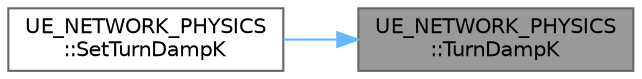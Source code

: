 digraph "UE_NETWORK_PHYSICS::TurnDampK"
{
 // INTERACTIVE_SVG=YES
 // LATEX_PDF_SIZE
  bgcolor="transparent";
  edge [fontname=Helvetica,fontsize=10,labelfontname=Helvetica,labelfontsize=10];
  node [fontname=Helvetica,fontsize=10,shape=box,height=0.2,width=0.4];
  rankdir="RL";
  Node1 [id="Node000001",label="UE_NETWORK_PHYSICS\l::TurnDampK",height=0.2,width=0.4,color="gray40", fillcolor="grey60", style="filled", fontcolor="black",tooltip=" "];
  Node1 -> Node2 [id="edge1_Node000001_Node000002",dir="back",color="steelblue1",style="solid",tooltip=" "];
  Node2 [id="Node000002",label="UE_NETWORK_PHYSICS\l::SetTurnDampK",height=0.2,width=0.4,color="grey40", fillcolor="white", style="filled",URL="$dc/d41/namespaceUE__NETWORK__PHYSICS.html#a9196955025a7570dfe5603942d69e12b",tooltip=" "];
}
